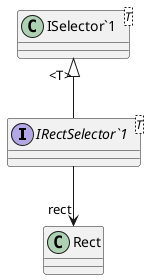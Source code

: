 @startuml
interface "IRectSelector`1"<T> {
}
class "ISelector`1"<T> {
}
"ISelector`1" "<T>" <|-- "IRectSelector`1"
"IRectSelector`1" --> "rect" Rect
@enduml
